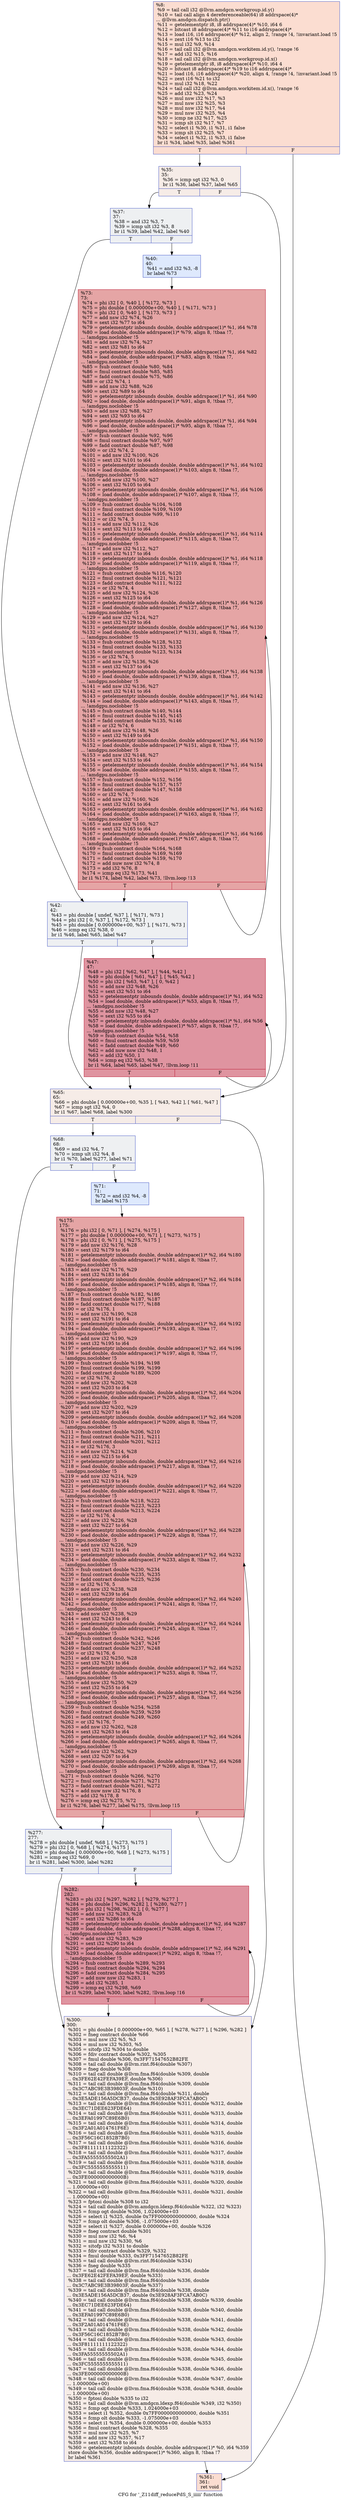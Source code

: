 digraph "CFG for '_Z11diff_reducePdS_S_iiiii' function" {
	label="CFG for '_Z11diff_reducePdS_S_iiiii' function";

	Node0x5728530 [shape=record,color="#3d50c3ff", style=filled, fillcolor="#f7b39670",label="{%8:\l  %9 = tail call i32 @llvm.amdgcn.workgroup.id.y()\l  %10 = tail call align 4 dereferenceable(64) i8 addrspace(4)*\l... @llvm.amdgcn.dispatch.ptr()\l  %11 = getelementptr i8, i8 addrspace(4)* %10, i64 6\l  %12 = bitcast i8 addrspace(4)* %11 to i16 addrspace(4)*\l  %13 = load i16, i16 addrspace(4)* %12, align 2, !range !4, !invariant.load !5\l  %14 = zext i16 %13 to i32\l  %15 = mul i32 %9, %14\l  %16 = tail call i32 @llvm.amdgcn.workitem.id.y(), !range !6\l  %17 = add i32 %15, %16\l  %18 = tail call i32 @llvm.amdgcn.workgroup.id.x()\l  %19 = getelementptr i8, i8 addrspace(4)* %10, i64 4\l  %20 = bitcast i8 addrspace(4)* %19 to i16 addrspace(4)*\l  %21 = load i16, i16 addrspace(4)* %20, align 4, !range !4, !invariant.load !5\l  %22 = zext i16 %21 to i32\l  %23 = mul i32 %18, %22\l  %24 = tail call i32 @llvm.amdgcn.workitem.id.x(), !range !6\l  %25 = add i32 %23, %24\l  %26 = mul nsw i32 %17, %3\l  %27 = mul nsw i32 %25, %3\l  %28 = mul nsw i32 %17, %4\l  %29 = mul nsw i32 %25, %4\l  %30 = icmp ne i32 %17, %25\l  %31 = icmp slt i32 %17, %7\l  %32 = select i1 %30, i1 %31, i1 false\l  %33 = icmp slt i32 %25, %7\l  %34 = select i1 %32, i1 %33, i1 false\l  br i1 %34, label %35, label %361\l|{<s0>T|<s1>F}}"];
	Node0x5728530:s0 -> Node0x572a350;
	Node0x5728530:s1 -> Node0x572c4b0;
	Node0x572a350 [shape=record,color="#3d50c3ff", style=filled, fillcolor="#ead5c970",label="{%35:\l35:                                               \l  %36 = icmp sgt i32 %3, 0\l  br i1 %36, label %37, label %65\l|{<s0>T|<s1>F}}"];
	Node0x572a350:s0 -> Node0x572c680;
	Node0x572a350:s1 -> Node0x572c6d0;
	Node0x572c680 [shape=record,color="#3d50c3ff", style=filled, fillcolor="#d9dce170",label="{%37:\l37:                                               \l  %38 = and i32 %3, 7\l  %39 = icmp ult i32 %3, 8\l  br i1 %39, label %42, label %40\l|{<s0>T|<s1>F}}"];
	Node0x572c680:s0 -> Node0x572c990;
	Node0x572c680:s1 -> Node0x572c9e0;
	Node0x572c9e0 [shape=record,color="#3d50c3ff", style=filled, fillcolor="#b5cdfa70",label="{%40:\l40:                                               \l  %41 = and i32 %3, -8\l  br label %73\l}"];
	Node0x572c9e0 -> Node0x572cbe0;
	Node0x572c990 [shape=record,color="#3d50c3ff", style=filled, fillcolor="#d9dce170",label="{%42:\l42:                                               \l  %43 = phi double [ undef, %37 ], [ %171, %73 ]\l  %44 = phi i32 [ 0, %37 ], [ %172, %73 ]\l  %45 = phi double [ 0.000000e+00, %37 ], [ %171, %73 ]\l  %46 = icmp eq i32 %38, 0\l  br i1 %46, label %65, label %47\l|{<s0>T|<s1>F}}"];
	Node0x572c990:s0 -> Node0x572c6d0;
	Node0x572c990:s1 -> Node0x572de50;
	Node0x572de50 [shape=record,color="#b70d28ff", style=filled, fillcolor="#b70d2870",label="{%47:\l47:                                               \l  %48 = phi i32 [ %62, %47 ], [ %44, %42 ]\l  %49 = phi double [ %61, %47 ], [ %45, %42 ]\l  %50 = phi i32 [ %63, %47 ], [ 0, %42 ]\l  %51 = add nsw i32 %48, %26\l  %52 = sext i32 %51 to i64\l  %53 = getelementptr inbounds double, double addrspace(1)* %1, i64 %52\l  %54 = load double, double addrspace(1)* %53, align 8, !tbaa !7,\l... !amdgpu.noclobber !5\l  %55 = add nsw i32 %48, %27\l  %56 = sext i32 %55 to i64\l  %57 = getelementptr inbounds double, double addrspace(1)* %1, i64 %56\l  %58 = load double, double addrspace(1)* %57, align 8, !tbaa !7,\l... !amdgpu.noclobber !5\l  %59 = fsub contract double %54, %58\l  %60 = fmul contract double %59, %59\l  %61 = fadd contract double %49, %60\l  %62 = add nuw nsw i32 %48, 1\l  %63 = add i32 %50, 1\l  %64 = icmp eq i32 %63, %38\l  br i1 %64, label %65, label %47, !llvm.loop !11\l|{<s0>T|<s1>F}}"];
	Node0x572de50:s0 -> Node0x572c6d0;
	Node0x572de50:s1 -> Node0x572de50;
	Node0x572c6d0 [shape=record,color="#3d50c3ff", style=filled, fillcolor="#ead5c970",label="{%65:\l65:                                               \l  %66 = phi double [ 0.000000e+00, %35 ], [ %43, %42 ], [ %61, %47 ]\l  %67 = icmp sgt i32 %4, 0\l  br i1 %67, label %68, label %300\l|{<s0>T|<s1>F}}"];
	Node0x572c6d0:s0 -> Node0x572c370;
	Node0x572c6d0:s1 -> Node0x572e190;
	Node0x572c370 [shape=record,color="#3d50c3ff", style=filled, fillcolor="#d9dce170",label="{%68:\l68:                                               \l  %69 = and i32 %4, 7\l  %70 = icmp ult i32 %4, 8\l  br i1 %70, label %277, label %71\l|{<s0>T|<s1>F}}"];
	Node0x572c370:s0 -> Node0x572f9a0;
	Node0x572c370:s1 -> Node0x572f9f0;
	Node0x572f9f0 [shape=record,color="#3d50c3ff", style=filled, fillcolor="#b5cdfa70",label="{%71:\l71:                                               \l  %72 = and i32 %4, -8\l  br label %175\l}"];
	Node0x572f9f0 -> Node0x572fbc0;
	Node0x572cbe0 [shape=record,color="#b70d28ff", style=filled, fillcolor="#c5333470",label="{%73:\l73:                                               \l  %74 = phi i32 [ 0, %40 ], [ %172, %73 ]\l  %75 = phi double [ 0.000000e+00, %40 ], [ %171, %73 ]\l  %76 = phi i32 [ 0, %40 ], [ %173, %73 ]\l  %77 = add nsw i32 %74, %26\l  %78 = sext i32 %77 to i64\l  %79 = getelementptr inbounds double, double addrspace(1)* %1, i64 %78\l  %80 = load double, double addrspace(1)* %79, align 8, !tbaa !7,\l... !amdgpu.noclobber !5\l  %81 = add nsw i32 %74, %27\l  %82 = sext i32 %81 to i64\l  %83 = getelementptr inbounds double, double addrspace(1)* %1, i64 %82\l  %84 = load double, double addrspace(1)* %83, align 8, !tbaa !7,\l... !amdgpu.noclobber !5\l  %85 = fsub contract double %80, %84\l  %86 = fmul contract double %85, %85\l  %87 = fadd contract double %75, %86\l  %88 = or i32 %74, 1\l  %89 = add nsw i32 %88, %26\l  %90 = sext i32 %89 to i64\l  %91 = getelementptr inbounds double, double addrspace(1)* %1, i64 %90\l  %92 = load double, double addrspace(1)* %91, align 8, !tbaa !7,\l... !amdgpu.noclobber !5\l  %93 = add nsw i32 %88, %27\l  %94 = sext i32 %93 to i64\l  %95 = getelementptr inbounds double, double addrspace(1)* %1, i64 %94\l  %96 = load double, double addrspace(1)* %95, align 8, !tbaa !7,\l... !amdgpu.noclobber !5\l  %97 = fsub contract double %92, %96\l  %98 = fmul contract double %97, %97\l  %99 = fadd contract double %87, %98\l  %100 = or i32 %74, 2\l  %101 = add nsw i32 %100, %26\l  %102 = sext i32 %101 to i64\l  %103 = getelementptr inbounds double, double addrspace(1)* %1, i64 %102\l  %104 = load double, double addrspace(1)* %103, align 8, !tbaa !7,\l... !amdgpu.noclobber !5\l  %105 = add nsw i32 %100, %27\l  %106 = sext i32 %105 to i64\l  %107 = getelementptr inbounds double, double addrspace(1)* %1, i64 %106\l  %108 = load double, double addrspace(1)* %107, align 8, !tbaa !7,\l... !amdgpu.noclobber !5\l  %109 = fsub contract double %104, %108\l  %110 = fmul contract double %109, %109\l  %111 = fadd contract double %99, %110\l  %112 = or i32 %74, 3\l  %113 = add nsw i32 %112, %26\l  %114 = sext i32 %113 to i64\l  %115 = getelementptr inbounds double, double addrspace(1)* %1, i64 %114\l  %116 = load double, double addrspace(1)* %115, align 8, !tbaa !7,\l... !amdgpu.noclobber !5\l  %117 = add nsw i32 %112, %27\l  %118 = sext i32 %117 to i64\l  %119 = getelementptr inbounds double, double addrspace(1)* %1, i64 %118\l  %120 = load double, double addrspace(1)* %119, align 8, !tbaa !7,\l... !amdgpu.noclobber !5\l  %121 = fsub contract double %116, %120\l  %122 = fmul contract double %121, %121\l  %123 = fadd contract double %111, %122\l  %124 = or i32 %74, 4\l  %125 = add nsw i32 %124, %26\l  %126 = sext i32 %125 to i64\l  %127 = getelementptr inbounds double, double addrspace(1)* %1, i64 %126\l  %128 = load double, double addrspace(1)* %127, align 8, !tbaa !7,\l... !amdgpu.noclobber !5\l  %129 = add nsw i32 %124, %27\l  %130 = sext i32 %129 to i64\l  %131 = getelementptr inbounds double, double addrspace(1)* %1, i64 %130\l  %132 = load double, double addrspace(1)* %131, align 8, !tbaa !7,\l... !amdgpu.noclobber !5\l  %133 = fsub contract double %128, %132\l  %134 = fmul contract double %133, %133\l  %135 = fadd contract double %123, %134\l  %136 = or i32 %74, 5\l  %137 = add nsw i32 %136, %26\l  %138 = sext i32 %137 to i64\l  %139 = getelementptr inbounds double, double addrspace(1)* %1, i64 %138\l  %140 = load double, double addrspace(1)* %139, align 8, !tbaa !7,\l... !amdgpu.noclobber !5\l  %141 = add nsw i32 %136, %27\l  %142 = sext i32 %141 to i64\l  %143 = getelementptr inbounds double, double addrspace(1)* %1, i64 %142\l  %144 = load double, double addrspace(1)* %143, align 8, !tbaa !7,\l... !amdgpu.noclobber !5\l  %145 = fsub contract double %140, %144\l  %146 = fmul contract double %145, %145\l  %147 = fadd contract double %135, %146\l  %148 = or i32 %74, 6\l  %149 = add nsw i32 %148, %26\l  %150 = sext i32 %149 to i64\l  %151 = getelementptr inbounds double, double addrspace(1)* %1, i64 %150\l  %152 = load double, double addrspace(1)* %151, align 8, !tbaa !7,\l... !amdgpu.noclobber !5\l  %153 = add nsw i32 %148, %27\l  %154 = sext i32 %153 to i64\l  %155 = getelementptr inbounds double, double addrspace(1)* %1, i64 %154\l  %156 = load double, double addrspace(1)* %155, align 8, !tbaa !7,\l... !amdgpu.noclobber !5\l  %157 = fsub contract double %152, %156\l  %158 = fmul contract double %157, %157\l  %159 = fadd contract double %147, %158\l  %160 = or i32 %74, 7\l  %161 = add nsw i32 %160, %26\l  %162 = sext i32 %161 to i64\l  %163 = getelementptr inbounds double, double addrspace(1)* %1, i64 %162\l  %164 = load double, double addrspace(1)* %163, align 8, !tbaa !7,\l... !amdgpu.noclobber !5\l  %165 = add nsw i32 %160, %27\l  %166 = sext i32 %165 to i64\l  %167 = getelementptr inbounds double, double addrspace(1)* %1, i64 %166\l  %168 = load double, double addrspace(1)* %167, align 8, !tbaa !7,\l... !amdgpu.noclobber !5\l  %169 = fsub contract double %164, %168\l  %170 = fmul contract double %169, %169\l  %171 = fadd contract double %159, %170\l  %172 = add nuw nsw i32 %74, 8\l  %173 = add i32 %76, 8\l  %174 = icmp eq i32 %173, %41\l  br i1 %174, label %42, label %73, !llvm.loop !13\l|{<s0>T|<s1>F}}"];
	Node0x572cbe0:s0 -> Node0x572c990;
	Node0x572cbe0:s1 -> Node0x572cbe0;
	Node0x572fbc0 [shape=record,color="#b70d28ff", style=filled, fillcolor="#c5333470",label="{%175:\l175:                                              \l  %176 = phi i32 [ 0, %71 ], [ %274, %175 ]\l  %177 = phi double [ 0.000000e+00, %71 ], [ %273, %175 ]\l  %178 = phi i32 [ 0, %71 ], [ %275, %175 ]\l  %179 = add nsw i32 %176, %28\l  %180 = sext i32 %179 to i64\l  %181 = getelementptr inbounds double, double addrspace(1)* %2, i64 %180\l  %182 = load double, double addrspace(1)* %181, align 8, !tbaa !7,\l... !amdgpu.noclobber !5\l  %183 = add nsw i32 %176, %29\l  %184 = sext i32 %183 to i64\l  %185 = getelementptr inbounds double, double addrspace(1)* %2, i64 %184\l  %186 = load double, double addrspace(1)* %185, align 8, !tbaa !7,\l... !amdgpu.noclobber !5\l  %187 = fsub contract double %182, %186\l  %188 = fmul contract double %187, %187\l  %189 = fadd contract double %177, %188\l  %190 = or i32 %176, 1\l  %191 = add nsw i32 %190, %28\l  %192 = sext i32 %191 to i64\l  %193 = getelementptr inbounds double, double addrspace(1)* %2, i64 %192\l  %194 = load double, double addrspace(1)* %193, align 8, !tbaa !7,\l... !amdgpu.noclobber !5\l  %195 = add nsw i32 %190, %29\l  %196 = sext i32 %195 to i64\l  %197 = getelementptr inbounds double, double addrspace(1)* %2, i64 %196\l  %198 = load double, double addrspace(1)* %197, align 8, !tbaa !7,\l... !amdgpu.noclobber !5\l  %199 = fsub contract double %194, %198\l  %200 = fmul contract double %199, %199\l  %201 = fadd contract double %189, %200\l  %202 = or i32 %176, 2\l  %203 = add nsw i32 %202, %28\l  %204 = sext i32 %203 to i64\l  %205 = getelementptr inbounds double, double addrspace(1)* %2, i64 %204\l  %206 = load double, double addrspace(1)* %205, align 8, !tbaa !7,\l... !amdgpu.noclobber !5\l  %207 = add nsw i32 %202, %29\l  %208 = sext i32 %207 to i64\l  %209 = getelementptr inbounds double, double addrspace(1)* %2, i64 %208\l  %210 = load double, double addrspace(1)* %209, align 8, !tbaa !7,\l... !amdgpu.noclobber !5\l  %211 = fsub contract double %206, %210\l  %212 = fmul contract double %211, %211\l  %213 = fadd contract double %201, %212\l  %214 = or i32 %176, 3\l  %215 = add nsw i32 %214, %28\l  %216 = sext i32 %215 to i64\l  %217 = getelementptr inbounds double, double addrspace(1)* %2, i64 %216\l  %218 = load double, double addrspace(1)* %217, align 8, !tbaa !7,\l... !amdgpu.noclobber !5\l  %219 = add nsw i32 %214, %29\l  %220 = sext i32 %219 to i64\l  %221 = getelementptr inbounds double, double addrspace(1)* %2, i64 %220\l  %222 = load double, double addrspace(1)* %221, align 8, !tbaa !7,\l... !amdgpu.noclobber !5\l  %223 = fsub contract double %218, %222\l  %224 = fmul contract double %223, %223\l  %225 = fadd contract double %213, %224\l  %226 = or i32 %176, 4\l  %227 = add nsw i32 %226, %28\l  %228 = sext i32 %227 to i64\l  %229 = getelementptr inbounds double, double addrspace(1)* %2, i64 %228\l  %230 = load double, double addrspace(1)* %229, align 8, !tbaa !7,\l... !amdgpu.noclobber !5\l  %231 = add nsw i32 %226, %29\l  %232 = sext i32 %231 to i64\l  %233 = getelementptr inbounds double, double addrspace(1)* %2, i64 %232\l  %234 = load double, double addrspace(1)* %233, align 8, !tbaa !7,\l... !amdgpu.noclobber !5\l  %235 = fsub contract double %230, %234\l  %236 = fmul contract double %235, %235\l  %237 = fadd contract double %225, %236\l  %238 = or i32 %176, 5\l  %239 = add nsw i32 %238, %28\l  %240 = sext i32 %239 to i64\l  %241 = getelementptr inbounds double, double addrspace(1)* %2, i64 %240\l  %242 = load double, double addrspace(1)* %241, align 8, !tbaa !7,\l... !amdgpu.noclobber !5\l  %243 = add nsw i32 %238, %29\l  %244 = sext i32 %243 to i64\l  %245 = getelementptr inbounds double, double addrspace(1)* %2, i64 %244\l  %246 = load double, double addrspace(1)* %245, align 8, !tbaa !7,\l... !amdgpu.noclobber !5\l  %247 = fsub contract double %242, %246\l  %248 = fmul contract double %247, %247\l  %249 = fadd contract double %237, %248\l  %250 = or i32 %176, 6\l  %251 = add nsw i32 %250, %28\l  %252 = sext i32 %251 to i64\l  %253 = getelementptr inbounds double, double addrspace(1)* %2, i64 %252\l  %254 = load double, double addrspace(1)* %253, align 8, !tbaa !7,\l... !amdgpu.noclobber !5\l  %255 = add nsw i32 %250, %29\l  %256 = sext i32 %255 to i64\l  %257 = getelementptr inbounds double, double addrspace(1)* %2, i64 %256\l  %258 = load double, double addrspace(1)* %257, align 8, !tbaa !7,\l... !amdgpu.noclobber !5\l  %259 = fsub contract double %254, %258\l  %260 = fmul contract double %259, %259\l  %261 = fadd contract double %249, %260\l  %262 = or i32 %176, 7\l  %263 = add nsw i32 %262, %28\l  %264 = sext i32 %263 to i64\l  %265 = getelementptr inbounds double, double addrspace(1)* %2, i64 %264\l  %266 = load double, double addrspace(1)* %265, align 8, !tbaa !7,\l... !amdgpu.noclobber !5\l  %267 = add nsw i32 %262, %29\l  %268 = sext i32 %267 to i64\l  %269 = getelementptr inbounds double, double addrspace(1)* %2, i64 %268\l  %270 = load double, double addrspace(1)* %269, align 8, !tbaa !7,\l... !amdgpu.noclobber !5\l  %271 = fsub contract double %266, %270\l  %272 = fmul contract double %271, %271\l  %273 = fadd contract double %261, %272\l  %274 = add nuw nsw i32 %176, 8\l  %275 = add i32 %178, 8\l  %276 = icmp eq i32 %275, %72\l  br i1 %276, label %277, label %175, !llvm.loop !15\l|{<s0>T|<s1>F}}"];
	Node0x572fbc0:s0 -> Node0x572f9a0;
	Node0x572fbc0:s1 -> Node0x572fbc0;
	Node0x572f9a0 [shape=record,color="#3d50c3ff", style=filled, fillcolor="#d9dce170",label="{%277:\l277:                                              \l  %278 = phi double [ undef, %68 ], [ %273, %175 ]\l  %279 = phi i32 [ 0, %68 ], [ %274, %175 ]\l  %280 = phi double [ 0.000000e+00, %68 ], [ %273, %175 ]\l  %281 = icmp eq i32 %69, 0\l  br i1 %281, label %300, label %282\l|{<s0>T|<s1>F}}"];
	Node0x572f9a0:s0 -> Node0x572e190;
	Node0x572f9a0:s1 -> Node0x5738370;
	Node0x5738370 [shape=record,color="#b70d28ff", style=filled, fillcolor="#b70d2870",label="{%282:\l282:                                              \l  %283 = phi i32 [ %297, %282 ], [ %279, %277 ]\l  %284 = phi double [ %296, %282 ], [ %280, %277 ]\l  %285 = phi i32 [ %298, %282 ], [ 0, %277 ]\l  %286 = add nsw i32 %283, %28\l  %287 = sext i32 %286 to i64\l  %288 = getelementptr inbounds double, double addrspace(1)* %2, i64 %287\l  %289 = load double, double addrspace(1)* %288, align 8, !tbaa !7,\l... !amdgpu.noclobber !5\l  %290 = add nsw i32 %283, %29\l  %291 = sext i32 %290 to i64\l  %292 = getelementptr inbounds double, double addrspace(1)* %2, i64 %291\l  %293 = load double, double addrspace(1)* %292, align 8, !tbaa !7,\l... !amdgpu.noclobber !5\l  %294 = fsub contract double %289, %293\l  %295 = fmul contract double %294, %294\l  %296 = fadd contract double %284, %295\l  %297 = add nuw nsw i32 %283, 1\l  %298 = add i32 %285, 1\l  %299 = icmp eq i32 %298, %69\l  br i1 %299, label %300, label %282, !llvm.loop !16\l|{<s0>T|<s1>F}}"];
	Node0x5738370:s0 -> Node0x572e190;
	Node0x5738370:s1 -> Node0x5738370;
	Node0x572e190 [shape=record,color="#3d50c3ff", style=filled, fillcolor="#ead5c970",label="{%300:\l300:                                              \l  %301 = phi double [ 0.000000e+00, %65 ], [ %278, %277 ], [ %296, %282 ]\l  %302 = fneg contract double %66\l  %303 = mul nsw i32 %5, %3\l  %304 = mul nsw i32 %303, %5\l  %305 = sitofp i32 %304 to double\l  %306 = fdiv contract double %302, %305\l  %307 = fmul double %306, 0x3FF71547652B82FE\l  %308 = tail call double @llvm.rint.f64(double %307)\l  %309 = fneg double %308\l  %310 = tail call double @llvm.fma.f64(double %309, double\l... 0x3FE62E42FEFA39EF, double %306)\l  %311 = tail call double @llvm.fma.f64(double %309, double\l... 0x3C7ABC9E3B39803F, double %310)\l  %312 = tail call double @llvm.fma.f64(double %311, double\l... 0x3E5ADE156A5DCB37, double 0x3E928AF3FCA7AB0C)\l  %313 = tail call double @llvm.fma.f64(double %311, double %312, double\l... 0x3EC71DEE623FDE64)\l  %314 = tail call double @llvm.fma.f64(double %311, double %313, double\l... 0x3EFA01997C89E6B0)\l  %315 = tail call double @llvm.fma.f64(double %311, double %314, double\l... 0x3F2A01A014761F6E)\l  %316 = tail call double @llvm.fma.f64(double %311, double %315, double\l... 0x3F56C16C1852B7B0)\l  %317 = tail call double @llvm.fma.f64(double %311, double %316, double\l... 0x3F81111111122322)\l  %318 = tail call double @llvm.fma.f64(double %311, double %317, double\l... 0x3FA55555555502A1)\l  %319 = tail call double @llvm.fma.f64(double %311, double %318, double\l... 0x3FC5555555555511)\l  %320 = tail call double @llvm.fma.f64(double %311, double %319, double\l... 0x3FE000000000000B)\l  %321 = tail call double @llvm.fma.f64(double %311, double %320, double\l... 1.000000e+00)\l  %322 = tail call double @llvm.fma.f64(double %311, double %321, double\l... 1.000000e+00)\l  %323 = fptosi double %308 to i32\l  %324 = tail call double @llvm.amdgcn.ldexp.f64(double %322, i32 %323)\l  %325 = fcmp ogt double %306, 1.024000e+03\l  %326 = select i1 %325, double 0x7FF0000000000000, double %324\l  %327 = fcmp olt double %306, -1.075000e+03\l  %328 = select i1 %327, double 0.000000e+00, double %326\l  %329 = fneg contract double %301\l  %330 = mul nsw i32 %6, %4\l  %331 = mul nsw i32 %330, %6\l  %332 = sitofp i32 %331 to double\l  %333 = fdiv contract double %329, %332\l  %334 = fmul double %333, 0x3FF71547652B82FE\l  %335 = tail call double @llvm.rint.f64(double %334)\l  %336 = fneg double %335\l  %337 = tail call double @llvm.fma.f64(double %336, double\l... 0x3FE62E42FEFA39EF, double %333)\l  %338 = tail call double @llvm.fma.f64(double %336, double\l... 0x3C7ABC9E3B39803F, double %337)\l  %339 = tail call double @llvm.fma.f64(double %338, double\l... 0x3E5ADE156A5DCB37, double 0x3E928AF3FCA7AB0C)\l  %340 = tail call double @llvm.fma.f64(double %338, double %339, double\l... 0x3EC71DEE623FDE64)\l  %341 = tail call double @llvm.fma.f64(double %338, double %340, double\l... 0x3EFA01997C89E6B0)\l  %342 = tail call double @llvm.fma.f64(double %338, double %341, double\l... 0x3F2A01A014761F6E)\l  %343 = tail call double @llvm.fma.f64(double %338, double %342, double\l... 0x3F56C16C1852B7B0)\l  %344 = tail call double @llvm.fma.f64(double %338, double %343, double\l... 0x3F81111111122322)\l  %345 = tail call double @llvm.fma.f64(double %338, double %344, double\l... 0x3FA55555555502A1)\l  %346 = tail call double @llvm.fma.f64(double %338, double %345, double\l... 0x3FC5555555555511)\l  %347 = tail call double @llvm.fma.f64(double %338, double %346, double\l... 0x3FE000000000000B)\l  %348 = tail call double @llvm.fma.f64(double %338, double %347, double\l... 1.000000e+00)\l  %349 = tail call double @llvm.fma.f64(double %338, double %348, double\l... 1.000000e+00)\l  %350 = fptosi double %335 to i32\l  %351 = tail call double @llvm.amdgcn.ldexp.f64(double %349, i32 %350)\l  %352 = fcmp ogt double %333, 1.024000e+03\l  %353 = select i1 %352, double 0x7FF0000000000000, double %351\l  %354 = fcmp olt double %333, -1.075000e+03\l  %355 = select i1 %354, double 0.000000e+00, double %353\l  %356 = fmul contract double %328, %355\l  %357 = mul nsw i32 %25, %7\l  %358 = add nsw i32 %357, %17\l  %359 = sext i32 %358 to i64\l  %360 = getelementptr inbounds double, double addrspace(1)* %0, i64 %359\l  store double %356, double addrspace(1)* %360, align 8, !tbaa !7\l  br label %361\l}"];
	Node0x572e190 -> Node0x572c4b0;
	Node0x572c4b0 [shape=record,color="#3d50c3ff", style=filled, fillcolor="#f7b39670",label="{%361:\l361:                                              \l  ret void\l}"];
}
